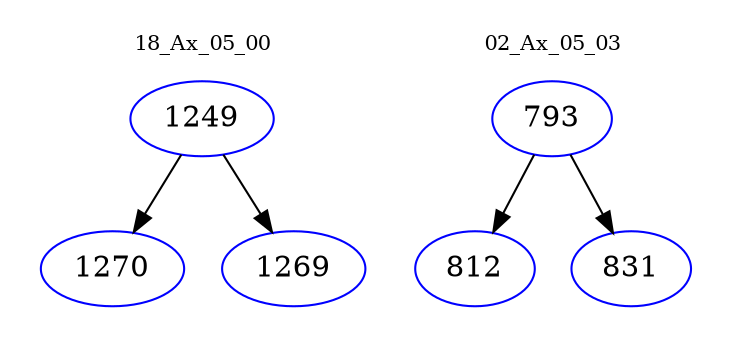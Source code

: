 digraph{
subgraph cluster_0 {
color = white
label = "18_Ax_05_00";
fontsize=10;
T0_1249 [label="1249", color="blue"]
T0_1249 -> T0_1270 [color="black"]
T0_1270 [label="1270", color="blue"]
T0_1249 -> T0_1269 [color="black"]
T0_1269 [label="1269", color="blue"]
}
subgraph cluster_1 {
color = white
label = "02_Ax_05_03";
fontsize=10;
T1_793 [label="793", color="blue"]
T1_793 -> T1_812 [color="black"]
T1_812 [label="812", color="blue"]
T1_793 -> T1_831 [color="black"]
T1_831 [label="831", color="blue"]
}
}
